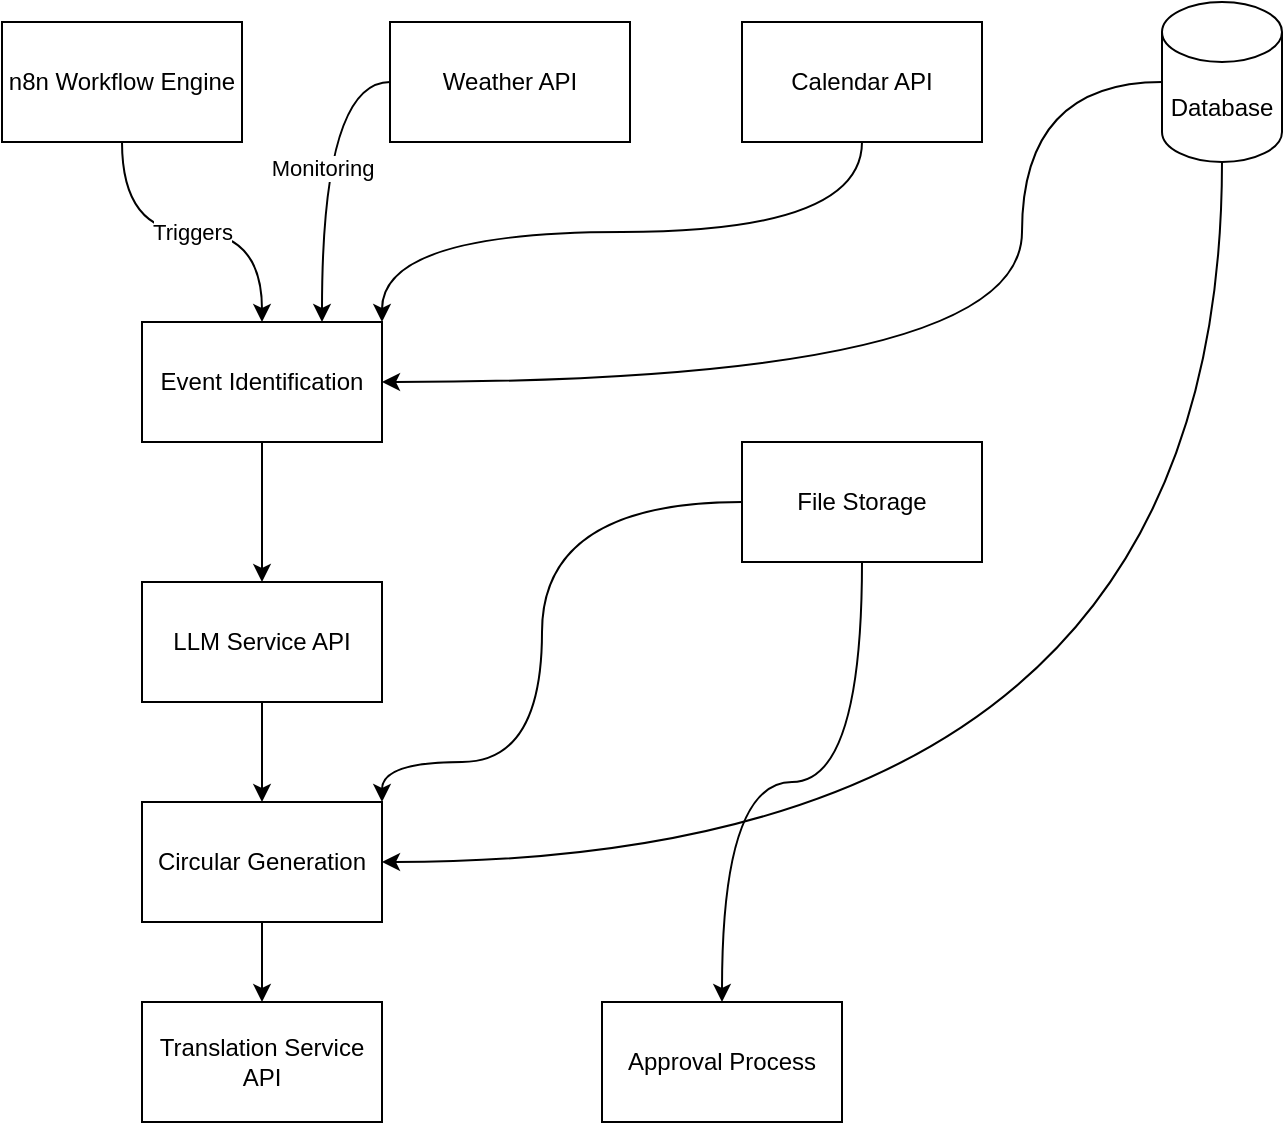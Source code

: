 <mxfile version="24.7.7">
  <diagram name="Page-1" id="v1OuHaZvqD6vgpaEa2tz">
    <mxGraphModel dx="913" dy="971" grid="1" gridSize="10" guides="1" tooltips="1" connect="1" arrows="1" fold="1" page="1" pageScale="1" pageWidth="827" pageHeight="1169" math="0" shadow="0">
      <root>
        <mxCell id="0" />
        <mxCell id="1" parent="0" />
        <mxCell id="GZQC4EJjGHKg_0S9MYAc-4" value="Triggers" style="edgeStyle=orthogonalEdgeStyle;rounded=0;orthogonalLoop=1;jettySize=auto;html=1;curved=1;" edge="1" parent="1" source="GZQC4EJjGHKg_0S9MYAc-2" target="GZQC4EJjGHKg_0S9MYAc-3">
          <mxGeometry relative="1" as="geometry" />
        </mxCell>
        <mxCell id="GZQC4EJjGHKg_0S9MYAc-2" value="n8n Workflow Engine" style="rounded=0;whiteSpace=wrap;html=1;" vertex="1" parent="1">
          <mxGeometry x="100" y="470" width="120" height="60" as="geometry" />
        </mxCell>
        <mxCell id="GZQC4EJjGHKg_0S9MYAc-14" style="edgeStyle=orthogonalEdgeStyle;rounded=0;orthogonalLoop=1;jettySize=auto;html=1;" edge="1" parent="1" source="GZQC4EJjGHKg_0S9MYAc-3" target="GZQC4EJjGHKg_0S9MYAc-12">
          <mxGeometry relative="1" as="geometry" />
        </mxCell>
        <mxCell id="GZQC4EJjGHKg_0S9MYAc-3" value="Event Identification" style="rounded=0;whiteSpace=wrap;html=1;" vertex="1" parent="1">
          <mxGeometry x="170" y="620" width="120" height="60" as="geometry" />
        </mxCell>
        <mxCell id="GZQC4EJjGHKg_0S9MYAc-7" value="Monitoring" style="edgeStyle=orthogonalEdgeStyle;rounded=0;orthogonalLoop=1;jettySize=auto;html=1;entryX=0.75;entryY=0;entryDx=0;entryDy=0;curved=1;" edge="1" parent="1" source="GZQC4EJjGHKg_0S9MYAc-5" target="GZQC4EJjGHKg_0S9MYAc-3">
          <mxGeometry relative="1" as="geometry" />
        </mxCell>
        <mxCell id="GZQC4EJjGHKg_0S9MYAc-5" value="Weather API" style="rounded=0;whiteSpace=wrap;html=1;" vertex="1" parent="1">
          <mxGeometry x="294" y="470" width="120" height="60" as="geometry" />
        </mxCell>
        <mxCell id="GZQC4EJjGHKg_0S9MYAc-10" style="edgeStyle=orthogonalEdgeStyle;rounded=0;orthogonalLoop=1;jettySize=auto;html=1;entryX=1;entryY=0;entryDx=0;entryDy=0;curved=1;exitX=0.5;exitY=1;exitDx=0;exitDy=0;" edge="1" parent="1" source="GZQC4EJjGHKg_0S9MYAc-6" target="GZQC4EJjGHKg_0S9MYAc-3">
          <mxGeometry relative="1" as="geometry">
            <mxPoint x="530" y="560" as="sourcePoint" />
            <mxPoint x="350" y="680" as="targetPoint" />
          </mxGeometry>
        </mxCell>
        <mxCell id="GZQC4EJjGHKg_0S9MYAc-6" value="Calendar API" style="rounded=0;whiteSpace=wrap;html=1;" vertex="1" parent="1">
          <mxGeometry x="470" y="470" width="120" height="60" as="geometry" />
        </mxCell>
        <mxCell id="GZQC4EJjGHKg_0S9MYAc-11" style="edgeStyle=orthogonalEdgeStyle;rounded=0;orthogonalLoop=1;jettySize=auto;html=1;entryX=1;entryY=0.5;entryDx=0;entryDy=0;curved=1;" edge="1" parent="1" source="GZQC4EJjGHKg_0S9MYAc-9" target="GZQC4EJjGHKg_0S9MYAc-3">
          <mxGeometry relative="1" as="geometry">
            <Array as="points">
              <mxPoint x="610" y="500" />
              <mxPoint x="610" y="650" />
            </Array>
          </mxGeometry>
        </mxCell>
        <mxCell id="GZQC4EJjGHKg_0S9MYAc-23" style="edgeStyle=orthogonalEdgeStyle;rounded=0;orthogonalLoop=1;jettySize=auto;html=1;exitX=0.5;exitY=1;exitDx=0;exitDy=0;exitPerimeter=0;entryX=1;entryY=0.5;entryDx=0;entryDy=0;curved=1;" edge="1" parent="1" source="GZQC4EJjGHKg_0S9MYAc-9" target="GZQC4EJjGHKg_0S9MYAc-13">
          <mxGeometry relative="1" as="geometry" />
        </mxCell>
        <mxCell id="GZQC4EJjGHKg_0S9MYAc-9" value="Database" style="shape=cylinder3;whiteSpace=wrap;html=1;boundedLbl=1;backgroundOutline=1;size=15;" vertex="1" parent="1">
          <mxGeometry x="680" y="460" width="60" height="80" as="geometry" />
        </mxCell>
        <mxCell id="GZQC4EJjGHKg_0S9MYAc-15" style="edgeStyle=orthogonalEdgeStyle;rounded=0;orthogonalLoop=1;jettySize=auto;html=1;entryX=0.5;entryY=0;entryDx=0;entryDy=0;" edge="1" parent="1" source="GZQC4EJjGHKg_0S9MYAc-12" target="GZQC4EJjGHKg_0S9MYAc-13">
          <mxGeometry relative="1" as="geometry" />
        </mxCell>
        <mxCell id="GZQC4EJjGHKg_0S9MYAc-12" value="LLM Service API" style="rounded=0;whiteSpace=wrap;html=1;" vertex="1" parent="1">
          <mxGeometry x="170" y="750" width="120" height="60" as="geometry" />
        </mxCell>
        <mxCell id="GZQC4EJjGHKg_0S9MYAc-19" value="" style="edgeStyle=orthogonalEdgeStyle;rounded=0;orthogonalLoop=1;jettySize=auto;html=1;" edge="1" parent="1" source="GZQC4EJjGHKg_0S9MYAc-13" target="GZQC4EJjGHKg_0S9MYAc-16">
          <mxGeometry relative="1" as="geometry" />
        </mxCell>
        <mxCell id="GZQC4EJjGHKg_0S9MYAc-13" value="Circular Generation" style="rounded=0;whiteSpace=wrap;html=1;" vertex="1" parent="1">
          <mxGeometry x="170" y="860" width="120" height="60" as="geometry" />
        </mxCell>
        <mxCell id="GZQC4EJjGHKg_0S9MYAc-16" value="Translation Service API" style="rounded=0;whiteSpace=wrap;html=1;" vertex="1" parent="1">
          <mxGeometry x="170" y="960" width="120" height="60" as="geometry" />
        </mxCell>
        <mxCell id="GZQC4EJjGHKg_0S9MYAc-18" style="edgeStyle=orthogonalEdgeStyle;rounded=0;orthogonalLoop=1;jettySize=auto;html=1;entryX=1;entryY=0;entryDx=0;entryDy=0;curved=1;" edge="1" parent="1" source="GZQC4EJjGHKg_0S9MYAc-17" target="GZQC4EJjGHKg_0S9MYAc-13">
          <mxGeometry relative="1" as="geometry">
            <Array as="points">
              <mxPoint x="370" y="710" />
              <mxPoint x="370" y="840" />
              <mxPoint x="290" y="840" />
            </Array>
          </mxGeometry>
        </mxCell>
        <mxCell id="GZQC4EJjGHKg_0S9MYAc-21" style="edgeStyle=orthogonalEdgeStyle;rounded=0;orthogonalLoop=1;jettySize=auto;html=1;curved=1;" edge="1" parent="1" source="GZQC4EJjGHKg_0S9MYAc-17" target="GZQC4EJjGHKg_0S9MYAc-20">
          <mxGeometry relative="1" as="geometry" />
        </mxCell>
        <mxCell id="GZQC4EJjGHKg_0S9MYAc-17" value="File Storage" style="rounded=0;whiteSpace=wrap;html=1;" vertex="1" parent="1">
          <mxGeometry x="470" y="680" width="120" height="60" as="geometry" />
        </mxCell>
        <mxCell id="GZQC4EJjGHKg_0S9MYAc-20" value="Approval Process" style="rounded=0;whiteSpace=wrap;html=1;" vertex="1" parent="1">
          <mxGeometry x="400" y="960" width="120" height="60" as="geometry" />
        </mxCell>
      </root>
    </mxGraphModel>
  </diagram>
</mxfile>
